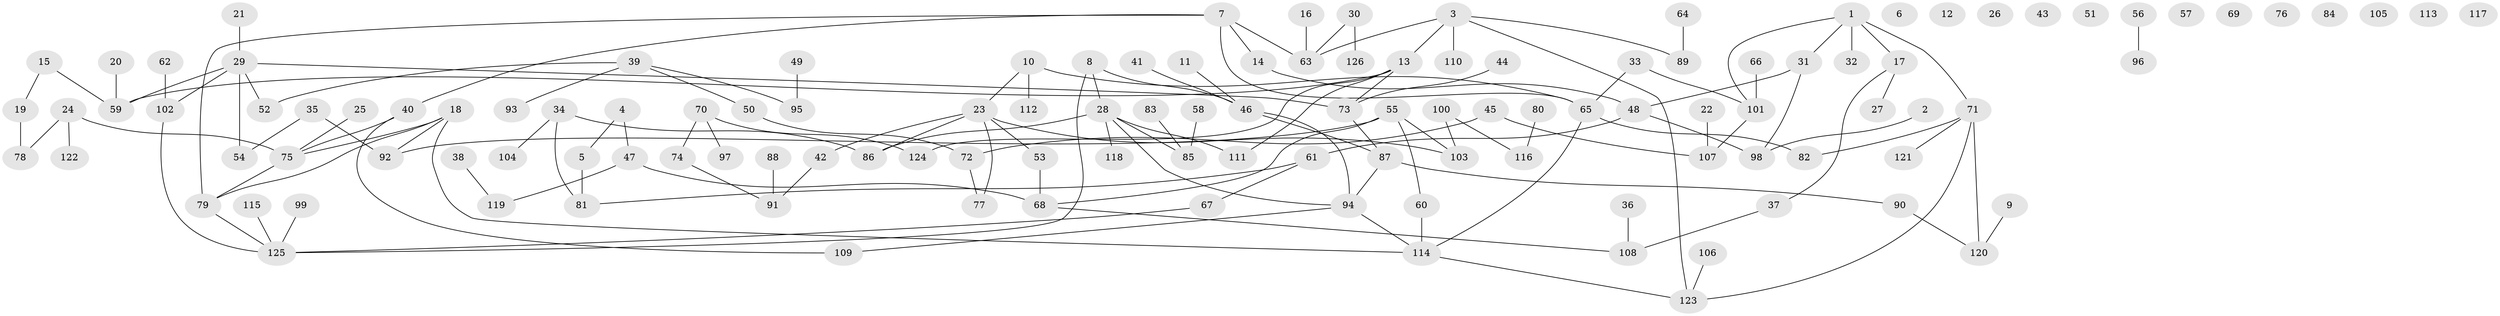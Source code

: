 // Generated by graph-tools (version 1.1) at 2025/33/03/09/25 02:33:51]
// undirected, 126 vertices, 142 edges
graph export_dot {
graph [start="1"]
  node [color=gray90,style=filled];
  1;
  2;
  3;
  4;
  5;
  6;
  7;
  8;
  9;
  10;
  11;
  12;
  13;
  14;
  15;
  16;
  17;
  18;
  19;
  20;
  21;
  22;
  23;
  24;
  25;
  26;
  27;
  28;
  29;
  30;
  31;
  32;
  33;
  34;
  35;
  36;
  37;
  38;
  39;
  40;
  41;
  42;
  43;
  44;
  45;
  46;
  47;
  48;
  49;
  50;
  51;
  52;
  53;
  54;
  55;
  56;
  57;
  58;
  59;
  60;
  61;
  62;
  63;
  64;
  65;
  66;
  67;
  68;
  69;
  70;
  71;
  72;
  73;
  74;
  75;
  76;
  77;
  78;
  79;
  80;
  81;
  82;
  83;
  84;
  85;
  86;
  87;
  88;
  89;
  90;
  91;
  92;
  93;
  94;
  95;
  96;
  97;
  98;
  99;
  100;
  101;
  102;
  103;
  104;
  105;
  106;
  107;
  108;
  109;
  110;
  111;
  112;
  113;
  114;
  115;
  116;
  117;
  118;
  119;
  120;
  121;
  122;
  123;
  124;
  125;
  126;
  1 -- 17;
  1 -- 31;
  1 -- 32;
  1 -- 71;
  1 -- 101;
  2 -- 98;
  3 -- 13;
  3 -- 63;
  3 -- 89;
  3 -- 110;
  3 -- 123;
  4 -- 5;
  4 -- 47;
  5 -- 81;
  7 -- 14;
  7 -- 40;
  7 -- 63;
  7 -- 65;
  7 -- 79;
  8 -- 28;
  8 -- 46;
  8 -- 125;
  9 -- 120;
  10 -- 23;
  10 -- 65;
  10 -- 112;
  11 -- 46;
  13 -- 59;
  13 -- 73;
  13 -- 111;
  13 -- 124;
  14 -- 48;
  15 -- 19;
  15 -- 59;
  16 -- 63;
  17 -- 27;
  17 -- 37;
  18 -- 75;
  18 -- 79;
  18 -- 92;
  18 -- 114;
  19 -- 78;
  20 -- 59;
  21 -- 29;
  22 -- 107;
  23 -- 42;
  23 -- 53;
  23 -- 77;
  23 -- 86;
  23 -- 103;
  24 -- 75;
  24 -- 78;
  24 -- 122;
  25 -- 75;
  28 -- 85;
  28 -- 86;
  28 -- 94;
  28 -- 111;
  28 -- 118;
  29 -- 52;
  29 -- 54;
  29 -- 59;
  29 -- 73;
  29 -- 102;
  30 -- 63;
  30 -- 126;
  31 -- 48;
  31 -- 98;
  33 -- 65;
  33 -- 101;
  34 -- 81;
  34 -- 86;
  34 -- 104;
  35 -- 54;
  35 -- 92;
  36 -- 108;
  37 -- 108;
  38 -- 119;
  39 -- 50;
  39 -- 52;
  39 -- 93;
  39 -- 95;
  40 -- 75;
  40 -- 109;
  41 -- 46;
  42 -- 91;
  44 -- 73;
  45 -- 72;
  45 -- 107;
  46 -- 87;
  46 -- 94;
  47 -- 68;
  47 -- 119;
  48 -- 61;
  48 -- 98;
  49 -- 95;
  50 -- 72;
  53 -- 68;
  55 -- 60;
  55 -- 68;
  55 -- 92;
  55 -- 103;
  56 -- 96;
  58 -- 85;
  60 -- 114;
  61 -- 67;
  61 -- 81;
  62 -- 102;
  64 -- 89;
  65 -- 82;
  65 -- 114;
  66 -- 101;
  67 -- 125;
  68 -- 108;
  70 -- 74;
  70 -- 97;
  70 -- 124;
  71 -- 82;
  71 -- 120;
  71 -- 121;
  71 -- 123;
  72 -- 77;
  73 -- 87;
  74 -- 91;
  75 -- 79;
  79 -- 125;
  80 -- 116;
  83 -- 85;
  87 -- 90;
  87 -- 94;
  88 -- 91;
  90 -- 120;
  94 -- 109;
  94 -- 114;
  99 -- 125;
  100 -- 103;
  100 -- 116;
  101 -- 107;
  102 -- 125;
  106 -- 123;
  114 -- 123;
  115 -- 125;
}
